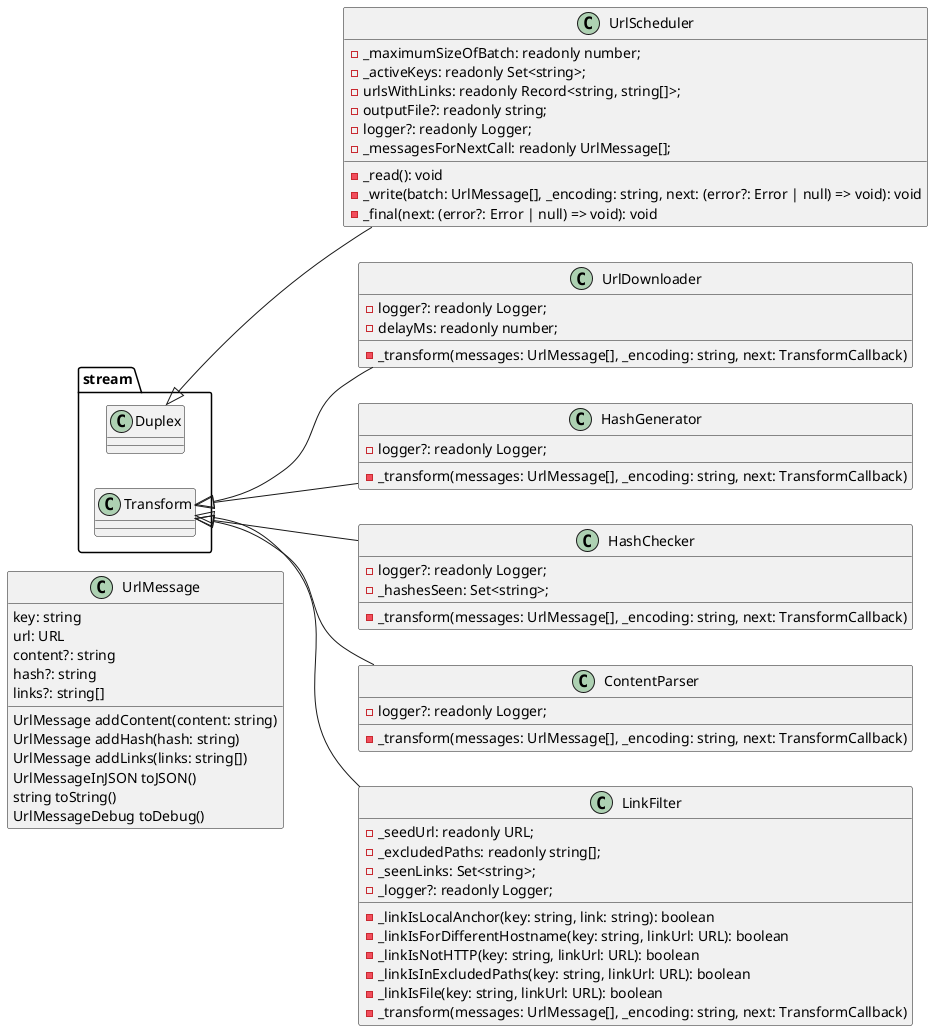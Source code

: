@startuml web-crawler-class
left to right direction
class UrlMessage {
  key: string
  url: URL 
  content?: string 
  hash?: string
  links?: string[]
  UrlMessage addContent(content: string)
  UrlMessage addHash(hash: string)
  UrlMessage addLinks(links: string[])
  UrlMessageInJSON toJSON()
  string toString()
  UrlMessageDebug toDebug()
}

class UrlScheduler extends stream.Duplex {
  -_maximumSizeOfBatch: readonly number;
  -_activeKeys: readonly Set<string>;
  -urlsWithLinks: readonly Record<string, string[]>;
  -outputFile?: readonly string;
  -logger?: readonly Logger;
  -_messagesForNextCall: readonly UrlMessage[];
  -_read(): void
  -_write(batch: UrlMessage[], _encoding: string, next: (error?: Error | null) => void): void
  -_final(next: (error?: Error | null) => void): void
}

class UrlDownloader extends stream.Transform {
  -logger?: readonly Logger;
  -delayMs: readonly number;
  -_transform(messages: UrlMessage[], _encoding: string, next: TransformCallback)
}

class HashGenerator extends stream.Transform {
  -logger?: readonly Logger;
  -_transform(messages: UrlMessage[], _encoding: string, next: TransformCallback)
}

class HashChecker extends stream.Transform {
  -logger?: readonly Logger;
  -_hashesSeen: Set<string>;
  -_transform(messages: UrlMessage[], _encoding: string, next: TransformCallback)
}

class ContentParser extends stream.Transform {
  -logger?: readonly Logger;
  -_transform(messages: UrlMessage[], _encoding: string, next: TransformCallback)
}

class LinkFilter extends stream.Transform {
  -_seedUrl: readonly URL;
  -_excludedPaths: readonly string[];
  -_seenLinks: Set<string>;
  -_logger?: readonly Logger;
  -_linkIsLocalAnchor(key: string, link: string): boolean
  -_linkIsForDifferentHostname(key: string, linkUrl: URL): boolean
  -_linkIsNotHTTP(key: string, linkUrl: URL): boolean
  -_linkIsInExcludedPaths(key: string, linkUrl: URL): boolean
  -_linkIsFile(key: string, linkUrl: URL): boolean
  -_transform(messages: UrlMessage[], _encoding: string, next: TransformCallback)
}

@enduml